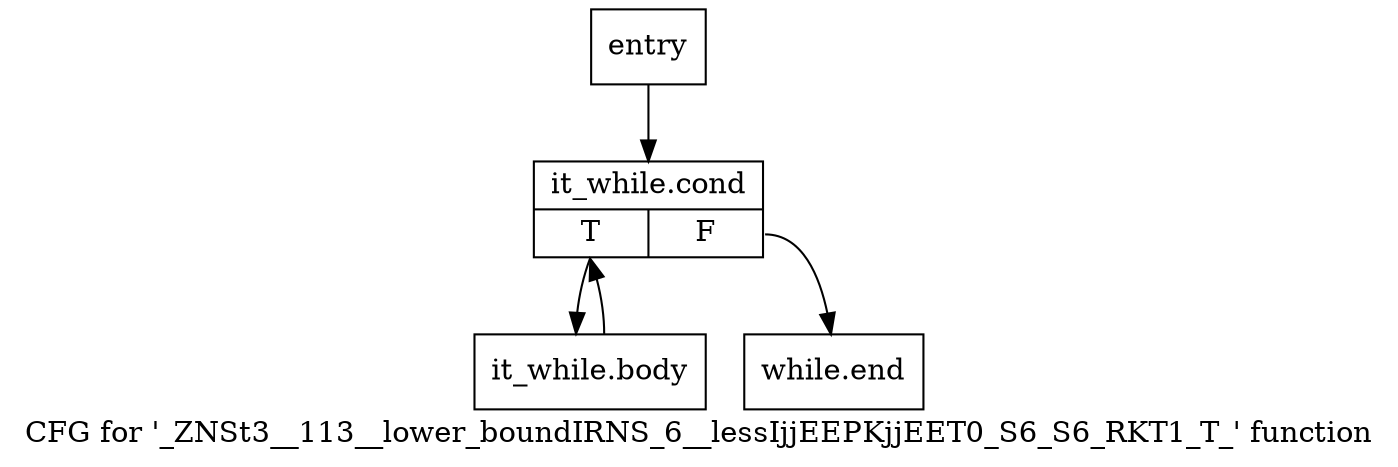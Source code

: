 digraph "CFG for '_ZNSt3__113__lower_boundIRNS_6__lessIjjEEPKjjEET0_S6_S6_RKT1_T_' function" {
	label="CFG for '_ZNSt3__113__lower_boundIRNS_6__lessIjjEEPKjjEET0_S6_S6_RKT1_T_' function";

	Node0x612c840 [shape=record,label="{entry}"];
	Node0x612c840 -> Node0x612c890;
	Node0x612c890 [shape=record,label="{it_while.cond|{<s0>T|<s1>F}}"];
	Node0x612c890:s0 -> Node0x612c8e0;
	Node0x612c890:s1 -> Node0x612c930;
	Node0x612c8e0 [shape=record,label="{it_while.body}"];
	Node0x612c8e0 -> Node0x612c890;
	Node0x612c930 [shape=record,label="{while.end}"];
}
